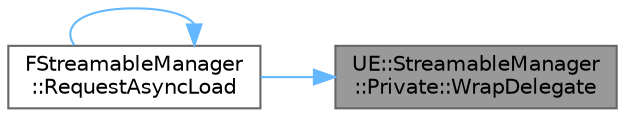 digraph "UE::StreamableManager::Private::WrapDelegate"
{
 // INTERACTIVE_SVG=YES
 // LATEX_PDF_SIZE
  bgcolor="transparent";
  edge [fontname=Helvetica,fontsize=10,labelfontname=Helvetica,labelfontsize=10];
  node [fontname=Helvetica,fontsize=10,shape=box,height=0.2,width=0.4];
  rankdir="RL";
  Node1 [id="Node000001",label="UE::StreamableManager\l::Private::WrapDelegate",height=0.2,width=0.4,color="gray40", fillcolor="grey60", style="filled", fontcolor="black",tooltip=" "];
  Node1 -> Node2 [id="edge1_Node000001_Node000002",dir="back",color="steelblue1",style="solid",tooltip=" "];
  Node2 [id="Node000002",label="FStreamableManager\l::RequestAsyncLoad",height=0.2,width=0.4,color="grey40", fillcolor="white", style="filled",URL="$d8/df5/structFStreamableManager.html#ac6b670c34c0936de45314264d8bd1abf",tooltip="This is the primary streamable operation."];
  Node2 -> Node2 [id="edge2_Node000002_Node000002",dir="back",color="steelblue1",style="solid",tooltip=" "];
}
